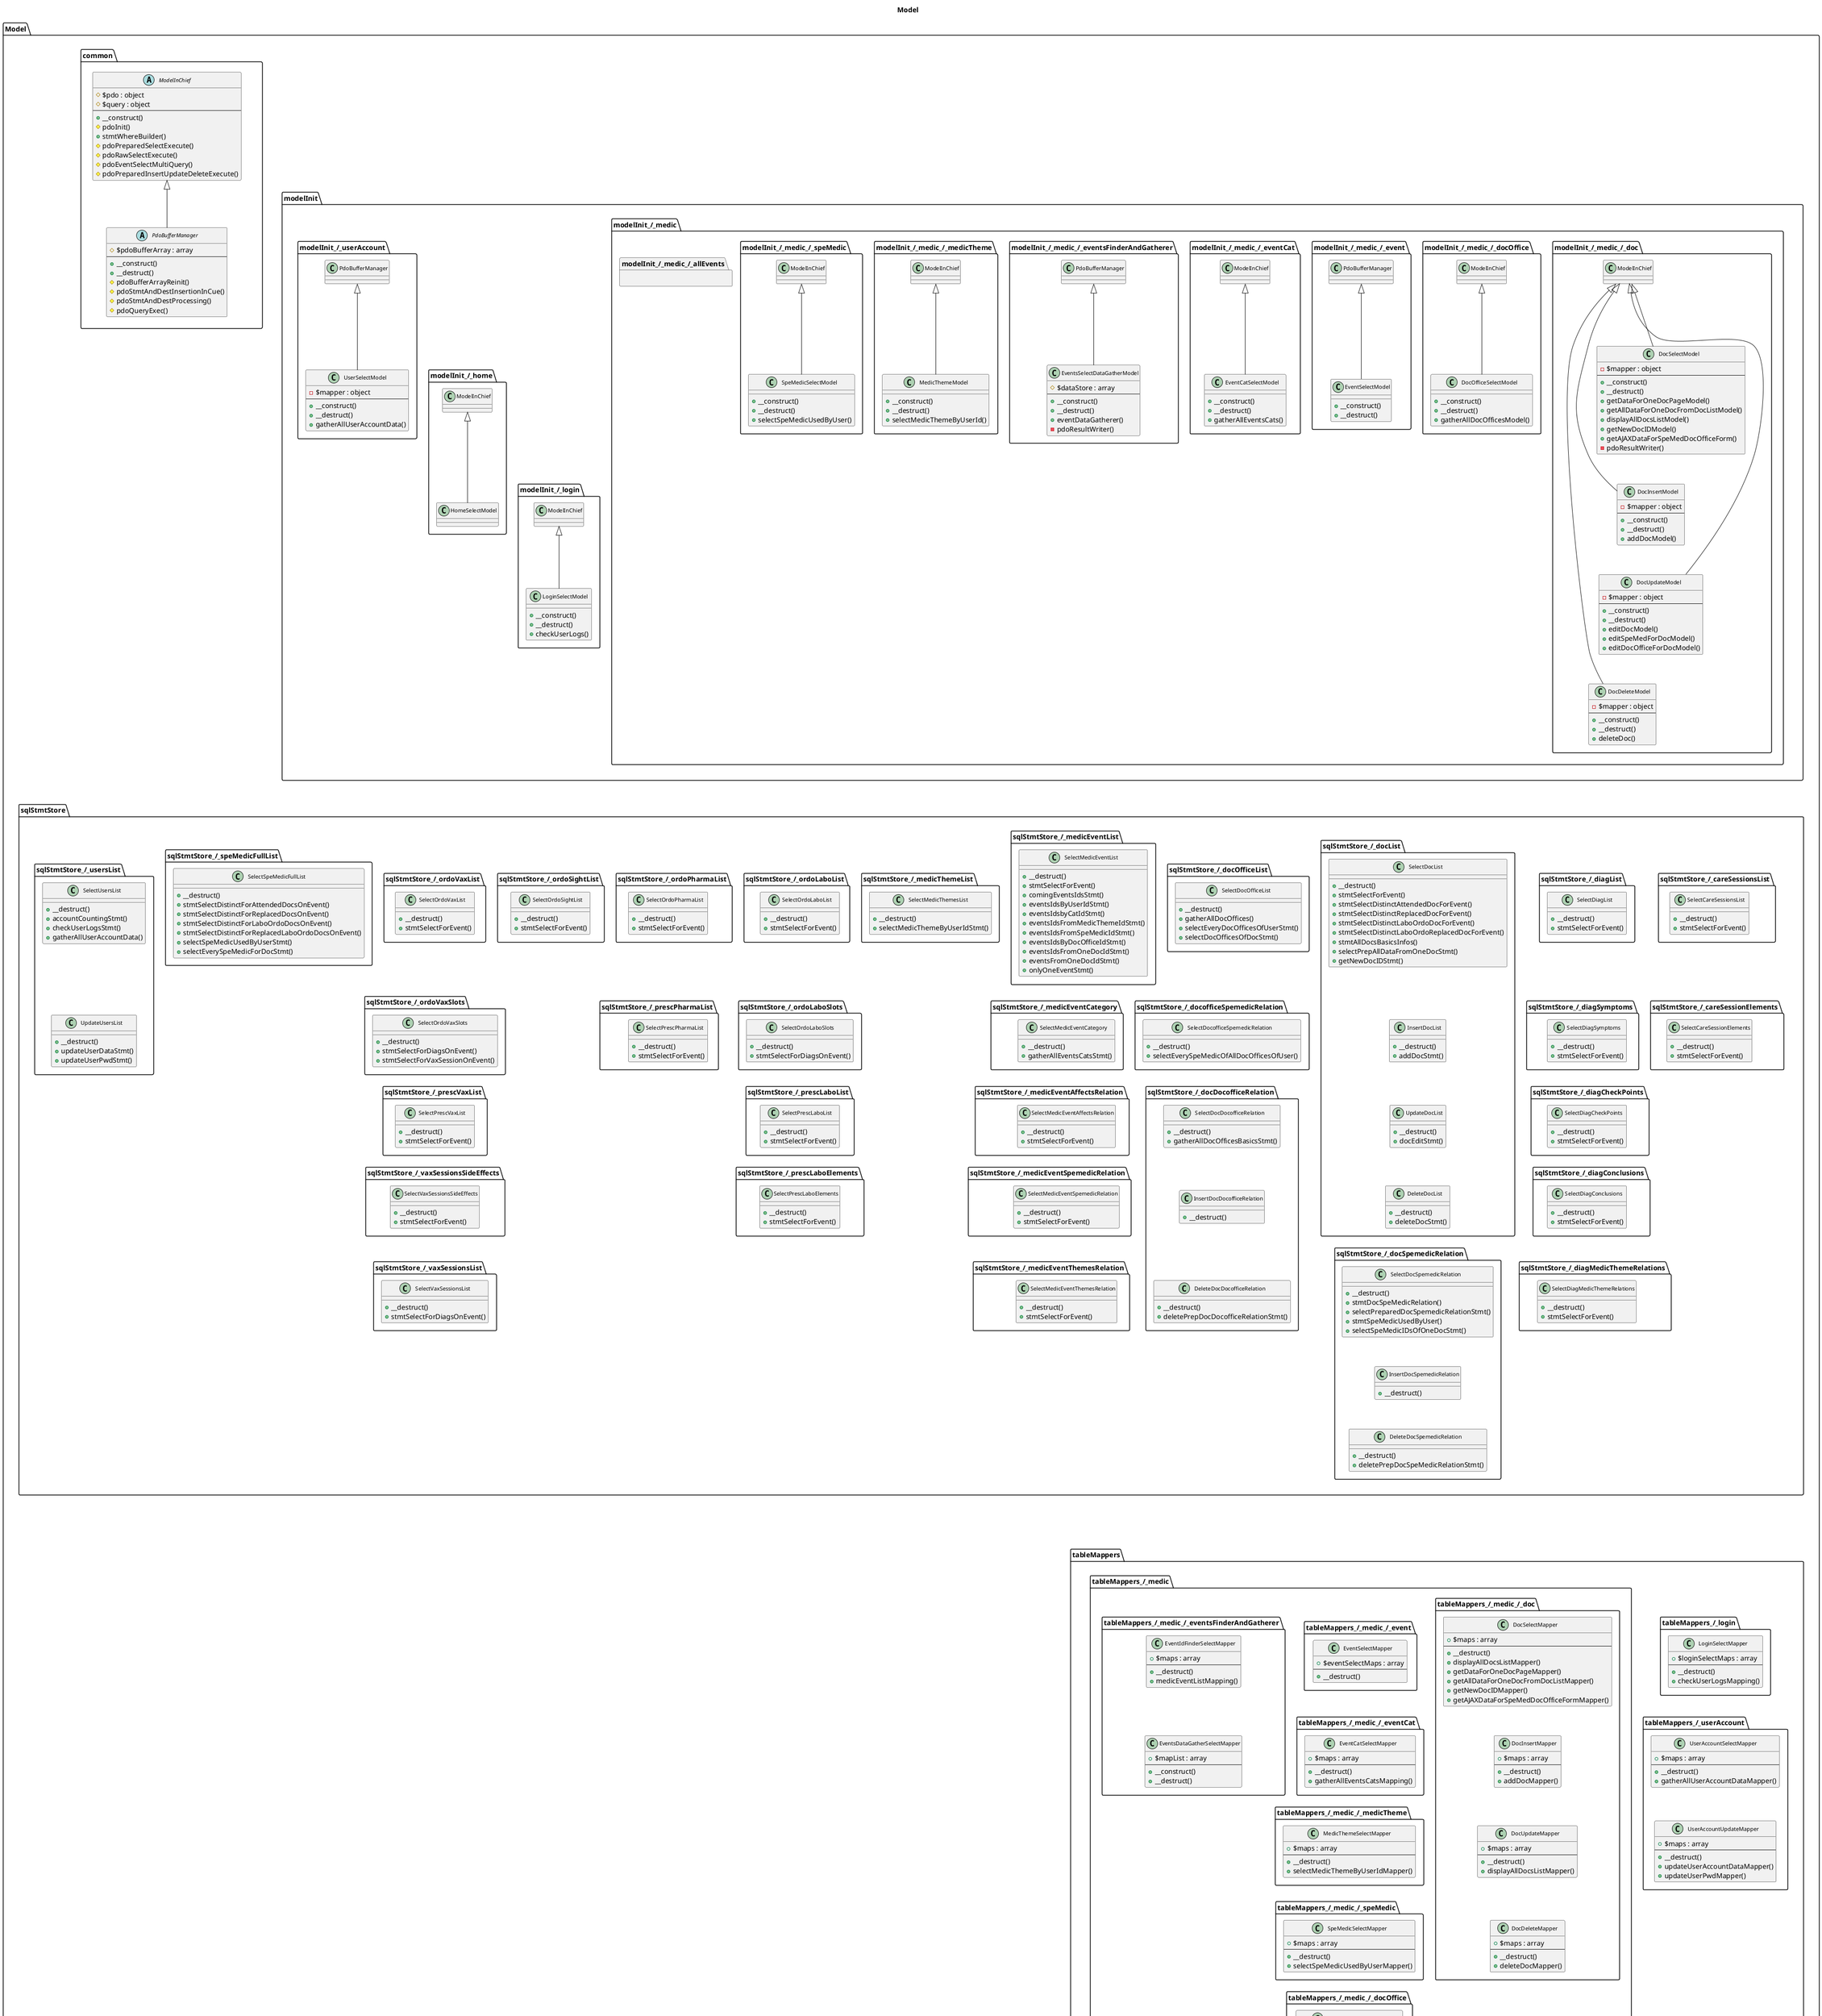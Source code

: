 @startuml
title <b>Model</b>

skinparam ClassFontSize 11
skinparam ClassFontName Verdana



package Model {
    package common {
        abstract class ModelInChief {
            # $pdo : object
            # $query : object
            --
            + __construct()
            # pdoInit()
            + stmtWhereBuilder()
            # pdoPreparedSelectExecute()
            # pdoRawSelectExecute()
            # pdoEventSelectMultiQuery()
            # pdoPreparedInsertUpdateDeleteExecute()
        }

        abstract class PdoBufferManager extends ModelInChief
        {
            # $pdoBufferArray : array
            --
            + __construct()
            + __destruct()
            # pdoBufferArrayReinit()
            # pdoStmtAndDestInsertionInCue()
            # pdoStmtAndDestProcessing()
            # pdoQueryExec()
        }
    }

    package modelInit {
        package modelInit_/_home {
            class HomeSelectModel extends ModelInChief
            {
            }
        }


        package modelInit_/_login {
            class LoginSelectModel extends ModelInChief
            {
                + __construct()
                + __destruct()
                + checkUserLogs()
            }
        }


        package modelInit_/_medic {
            package modelInit_/_medic_/_allEvents {

            }


            package modelInit_/_medic_/_doc {
                class DocDeleteModel extends ModelInChief {
                    - $mapper : object
                    --
                    + __construct()
                    + __destruct()
                    + deleteDoc()
                }

                class DocInsertModel extends ModelInChief {
                    - $mapper : object
                    --
                    + __construct()
                    + __destruct()
                    + addDocModel()
                }

                class DocSelectModel extends ModelInChief {
                    - $mapper : object
                    --
                    + __construct()
                    + __destruct()
                    + getDataForOneDocPageModel()
                    + getAllDataForOneDocFromDocListModel()
                    + displayAllDocsListModel()
                    + getNewDocIDModel()
                    + getAJAXDataForSpeMedDocOfficeForm()
                    - pdoResultWriter()
                }

                class DocUpdateModel extends ModelInChief {
                    - $mapper : object
                    --
                    + __construct()
                    + __destruct()
                    + editDocModel()
                    + editSpeMedForDocModel()
                    + editDocOfficeForDocModel()
                }
            }


            package modelInit_/_medic_/_docOffice {
                class DocOfficeSelectModel extends ModelInChief {
                    + __construct()
                    + __destruct()
                    + gatherAllDocOfficesModel()
                }
            }


            package modelInit_/_medic_/_event {
                class EventSelectModel extends PdoBufferManager {
                    + __construct()
                    + __destruct()
                }
            }


            package modelInit_/_medic_/_eventCat {
                class EventCatSelectModel extends ModelInChief {
                    + __construct()
                    + __destruct()
                    + gatherAllEventsCats()
                }
            }


            package modelInit_/_medic_/_eventsFinderAndGatherer {
                class EventsSelectDataGatherModel extends PdoBufferManager {
                    # $dataStore : array
                    --
                    + __construct()
                    + __destruct()
                    + eventDataGatherer()
                    - pdoResultWriter()
                }
            }


            package modelInit_/_medic_/_medicTheme {
                class MedicThemeModel extends ModelInChief {
                    + __construct()
                    + __destruct()
                    + selectMedicThemeByUserId()
                }
            }


            package modelInit_/_medic_/_speMedic {
                class SpeMedicSelectModel extends ModelInChief {
                    + __construct()
                    + __destruct()
                    + selectSpeMedicUsedByUser()
                }
            }
        }


        package modelInit_/_userAccount {
            class UserSelectModel extends PdoBufferManager {
                - $mapper : object
                --
                + __construct()
                + __destruct()
                + gatherAllUserAccountData()
            }
        }
    }

    package sqlStmtStore {
        package sqlStmtStore_/_careSessionElements {
            class SelectCareSessionElements {
                + __destruct()
                + stmtSelectForEvent()
            }
        }

        package sqlStmtStore_/_careSessionsList {
            class SelectCareSessionsList {
                + __destruct()
                + stmtSelectForEvent()
            }
        }

        package sqlStmtStore_/_diagCheckPoints {
            class SelectDiagCheckPoints {
                + __destruct()
                + stmtSelectForEvent()
            }
        }

        package sqlStmtStore_/_diagConclusions {
            class SelectDiagConclusions {
                + __destruct()
                + stmtSelectForEvent()
            }
        }

        package sqlStmtStore_/_diagList {
            class SelectDiagList {
            + __destruct()
            + stmtSelectForEvent()
            }
        }

        package sqlStmtStore_/_diagMedicThemeRelations {
            class SelectDiagMedicThemeRelations {
                + __destruct()
                + stmtSelectForEvent()
            }
        }

        package sqlStmtStore_/_diagSymptoms {
            class SelectDiagSymptoms {
                + __destruct()
                + stmtSelectForEvent()
            }
        }

        package sqlStmtStore_/_docDocofficeRelation {
            class DeleteDocDocofficeRelation {
                + __destruct()
                + deletePrepDocDocofficeRelationStmt()
            }

            class InsertDocDocofficeRelation {
                + __destruct()
            }

            class SelectDocDocofficeRelation {
                + __destruct()
                + gatherAllDocOfficesBasicsStmt()
            }
        }

        package sqlStmtStore_/_docList {
            class DeleteDocList {
                + __destruct()
                + deleteDocStmt()
            }

            class InsertDocList {
                + __destruct()
                + addDocStmt()
            }

            class SelectDocList {
                + __destruct()
                + stmtSelectForEvent()
                + stmtSelectDistinctAttendedDocForEvent()
                + stmtSelectDistinctReplacedDocForEvent()
                + stmtSelectDistinctLaboOrdoDocForEvent()
                + stmtSelectDistinctLaboOrdoReplacedDocForEvent()
                + stmtAllDocsBasicsInfos()
                + selectPrepAllDataFromOneDocStmt()
                + getNewDocIDStmt()
            }

            class UpdateDocList {
                + __destruct()
                + docEditStmt()
            }
        }

        package sqlStmtStore_/_docOfficeList {
            class SelectDocOfficeList {
                + __destruct()
                + gatherAllDocOffices()
                + selectEveryDocOfficesOfUserStmt()
                + selectDocOfficesOfDocStmt()
            }
        }

        package sqlStmtStore_/_docofficeSpemedicRelation {
            class SelectDocofficeSpemedicRelation {
                + __destruct()
                + selectEverySpeMedicOfAllDocOfficesOfUser()
            }
        }

        package sqlStmtStore_/_docSpemedicRelation {
            class DeleteDocSpemedicRelation {
                + __destruct()
                + deletePrepDocSpeMedicRelationStmt()
            }

            class InsertDocSpemedicRelation {
                + __destruct()
            }

            class SelectDocSpemedicRelation {
                + __destruct()
                + stmtDocSpeMedicRelation()
                + selectPreparedDocSpemedicRelationStmt()
                + stmtSpeMedicUsedByUser()
                + selectSpeMedicIDsOfOneDocStmt()
            }
        }

        package sqlStmtStore_/_medicEventAffectsRelation {
            class SelectMedicEventAffectsRelation {
                + __destruct()
                + stmtSelectForEvent()
            }
        }

        package sqlStmtStore_/_medicEventCategory {
            class SelectMedicEventCategory {
                + __destruct()
                + gatherAllEventsCatsStmt()
            }
        }

        package sqlStmtStore_/_medicEventList {
            class SelectMedicEventList {
                + __destruct()
                + stmtSelectForEvent()
                + comingEventsIdsStmt()
                + eventsIdsByUserIdStmt()
                + eventsIdsbyCatIdStmt()
                + eventsIdsFromMedicThemeIdStmt()
                + eventsIdsFromSpeMedicIdStmt()
                + eventsIdsByDocOfficeIdStmt()
                + eventsIdsFromOneDocIdStmt()
                + eventsFromOneDocIdStmt()
                + onlyOneEventStmt()
            }
        }

        package sqlStmtStore_/_medicEventSpemedicRelation {
            class SelectMedicEventSpemedicRelation {
                + __destruct()
                + stmtSelectForEvent()
            }
        }

        package sqlStmtStore_/_medicEventThemesRelation {
            class SelectMedicEventThemesRelation {
                + __destruct()
                + stmtSelectForEvent()
            }
        }

        package sqlStmtStore_/_medicThemeList {
            class SelectMedicThemesList {
                + __destruct()
                + selectMedicThemeByUserIdStmt()
            }
        }

        package sqlStmtStore_/_ordoLaboList {
            class SelectOrdoLaboList {
                + __destruct()
                + stmtSelectForEvent()
            }
        }

        package sqlStmtStore_/_ordoLaboSlots {
            class SelectOrdoLaboSlots {
                + __destruct()
                + stmtSelectForDiagsOnEvent()
            }
        }

        package sqlStmtStore_/_ordoPharmaList {
            class SelectOrdoPharmaList {
                + __destruct()
                + stmtSelectForEvent()
            }
        }

        package sqlStmtStore_/_ordoSightList {
            class SelectOrdoSightList {
                + __destruct()
                + stmtSelectForEvent()
            }
        }

        package sqlStmtStore_/_ordoVaxList {
            class SelectOrdoVaxList {
                + __destruct()
                + stmtSelectForEvent()
            }
        }

        package sqlStmtStore_/_ordoVaxSlots {
            class SelectOrdoVaxSlots {
                + __destruct()
                + stmtSelectForDiagsOnEvent()
                + stmtSelectForVaxSessionOnEvent()
            }
        }

        package sqlStmtStore_/_prescLaboElements {
            class SelectPrescLaboElements {
                + __destruct()
                + stmtSelectForEvent()
            }
        }

        package sqlStmtStore_/_prescLaboList {
            class SelectPrescLaboList {
                + __destruct()
                + stmtSelectForEvent()
            }
        }

        package sqlStmtStore_/_prescPharmaList {
            class SelectPrescPharmaList {
                + __destruct()
                + stmtSelectForEvent()
            }
        }

        package sqlStmtStore_/_prescVaxList {
            class SelectPrescVaxList {
                + __destruct()
                + stmtSelectForEvent()
            }
        }

        package sqlStmtStore_/_speMedicFullList {
            class SelectSpeMedicFullList {
                + __destruct()
                + stmtSelectDistinctForAttendedDocsOnEvent()
                + stmtSelectDistinctForReplacedDocsOnEvent()
                + stmtSelectDistinctForLaboOrdoDocsOnEvent()
                + stmtSelectDistinctForReplacedLaboOrdoDocsOnEvent()
                + selectSpeMedicUsedByUserStmt()
                + selectEverySpeMedicForDocStmt()
            }
        }

        package sqlStmtStore_/_usersList {
            class SelectUsersList {
                + __destruct()
                + accountCountingStmt()
                + checkUserLogsStmt()
                + gatherAllUserAccountData()
            }

            class UpdateUsersList {
                + __destruct()
                + updateUserDataStmt()
                + updateUserPwdStmt()
            }
        }

        package sqlStmtStore_/_vaxSessionsList {
            class SelectVaxSessionsList {
                + __destruct()
                + stmtSelectForDiagsOnEvent()
            }
        }

        package sqlStmtStore_/_vaxSessionsSideEffects {
            class SelectVaxSessionsSideEffects {
                + __destruct()
                + stmtSelectForEvent()
            }
        }
    }

    package tableMappers {
        package tableMappers_/_login {
            class LoginSelectMapper {
                + $loginSelectMaps : array
                --
                + __destruct()
                + checkUserLogsMapping()
            }
        }

        package tableMappers_/_medic {
            package tableMappers_/_medic_/_doc {
                class DocDeleteMapper {
                    + $maps : array
                    --
                    + __destruct()
                    + deleteDocMapper()
                }

                class DocInsertMapper {
                    + $maps : array
                    --
                    + __destruct()
                    + addDocMapper()
                }

                class DocSelectMapper {
                    + $maps : array
                    --
                    + __destruct()
                    + displayAllDocsListMapper()
                    + getDataForOneDocPageMapper()
                    + getAllDataForOneDocFromDocListMapper()
                    + getNewDocIDMapper()
                    + getAJAXDataForSpeMedDocOfficeFormMapper()
                }

                class DocUpdateMapper {
                    + $maps : array
                    --
                    + __destruct()
                    + displayAllDocsListMapper()
                }
            }

            package tableMappers_/_medic_/_docOffice {
                class DocOfficeSelectMapper {
                    + $maps : array
                    --
                    + __destruct()
                    + gatherAllDocOfficesMapper()
                }
            }

            package tableMappers_/_medic_/_event {
                class EventSelectMapper {
                    + $eventSelectMaps : array
                    --
                    + __destruct()
                }
            }

            package tableMappers_/_medic_/_eventCat {
                class EventCatSelectMapper {
                    + $maps : array
                    --
                    + __destruct()
                    + gatherAllEventsCatsMapping()
                }
            }

            package tableMappers_/_medic_/_eventsFinderAndGatherer {
                class EventIdFinderSelectMapper {
                    + $maps : array
                    --
                    + __destruct()
                    + medicEventListMapping()
                }

                class EventsDataGatherSelectMapper {
                    + $mapList : array
                    --
                    + __construct()
                    + __destruct()
                }
            }

            package tableMappers_/_medic_/_medicTheme {
                class MedicThemeSelectMapper {
                    + $maps : array
                    --
                    + __destruct()
                    + selectMedicThemeByUserIdMapper()
                }
            }

            package tableMappers_/_medic_/_speMedic {
                class SpeMedicSelectMapper {
                    + $maps : array
                    --
                    + __destruct()
                    + selectSpeMedicUsedByUserMapper()
                }
            }
        }

        package tableMappers_/_userAccount {
            class UserAccountSelectMapper {
                + $maps : array
                --
                + __destruct()
                + gatherAllUserAccountDataMapper()
            }

            class UserAccountUpdateMapper {
                + $maps : array
                --
                + __destruct()
                + updateUserAccountDataMapper()
                + updateUserPwdMapper()
            }
        }
    }


}

/' GLOBAL LAYOUT '/
common -[hidden]-> modelInit
modelInit -[hidden]------> sqlStmtStore
sqlStmtStore -[hidden]--------->  tableMappers

    /' modelInit '/
        /' doc '/
        DocSelectModel -[hidden]-> DocInsertModel
        DocInsertModel -[hidden]-> DocUpdateModel
        DocUpdateModel -[hidden]-> DocDeleteModel

        UserSelectModel -[hidden]-> HomeSelectModel
        HomeSelectModel -[hidden]-> LoginSelectModel


    /' sqlStmtStore '/
    SelectUsersList -[hidden]-> UpdateUsersList

    SelectCareSessionsList -[hidden]-> SelectCareSessionElements

    SelectDiagList -[hidden]-> SelectDiagSymptoms
    SelectDiagSymptoms -[hidden]-> SelectDiagCheckPoints
    SelectDiagCheckPoints -[hidden]-> SelectDiagConclusions
    SelectDiagConclusions -[hidden]-> SelectDiagMedicThemeRelations

    SelectDocList -[hidden]-> InsertDocList
    InsertDocList -[hidden]-> UpdateDocList
    UpdateDocList -[hidden]-> DeleteDocList

    DeleteDocList -[hidden]-> SelectDocSpemedicRelation
    SelectDocSpemedicRelation -[hidden]-> InsertDocSpemedicRelation
    InsertDocSpemedicRelation -[hidden]-> DeleteDocSpemedicRelation

    SelectDocOfficeList -[hidden]-> SelectDocofficeSpemedicRelation

    SelectDocofficeSpemedicRelation -[hidden]-> SelectDocDocofficeRelation
    SelectDocDocofficeRelation -[hidden]-> InsertDocDocofficeRelation
    InsertDocDocofficeRelation -[hidden]-> DeleteDocDocofficeRelation

    SelectDocList -[hidden]-> InsertDocList
    InsertDocList -[hidden]-> UpdateDocList
    UpdateDocList -[hidden]-> DeleteDocList

    SelectMedicEventList -[hidden]-> SelectMedicEventCategory
    SelectMedicEventCategory -[hidden]-> SelectMedicEventAffectsRelation
    SelectMedicEventAffectsRelation -[hidden]-> SelectMedicEventSpemedicRelation
    SelectMedicEventSpemedicRelation -[hidden]-> SelectMedicEventThemesRelation

    SelectOrdoLaboList -[hidden]-> SelectOrdoLaboSlots
    SelectOrdoLaboSlots -[hidden]-> SelectPrescLaboList
    SelectPrescLaboList -[hidden]-> SelectPrescLaboElements

    SelectOrdoVaxList -[hidden]-> SelectOrdoVaxSlots
    SelectOrdoVaxSlots -[hidden]-> SelectPrescVaxList
    SelectPrescVaxList -[hidden]-> SelectVaxSessionsSideEffects
    SelectVaxSessionsSideEffects -[hidden]-> SelectVaxSessionsList

    SelectOrdoPharmaList -[hidden]-> SelectPrescPharmaList



    /' table mappers '/
        LoginSelectMapper -[hidden]-> UserAccountSelectMapper

        /' user account '/
        UserAccountSelectMapper -[hidden]-> UserAccountUpdateMapper

        /'medic '/
        EventIdFinderSelectMapper -[hidden]-> EventsDataGatherSelectMapper

        EventSelectMapper -[hidden]-> EventCatSelectMapper
        EventCatSelectMapper -[hidden]-> MedicThemeSelectMapper
        MedicThemeSelectMapper -[hidden]-> SpeMedicSelectMapper
        SpeMedicSelectMapper -[hidden]-> DocOfficeSelectMapper

        DocSelectMapper -[hidden]-> DocInsertMapper
        DocInsertMapper -[hidden]-> DocUpdateMapper
        DocUpdateMapper -[hidden]-> DocDeleteMapper

@enduml